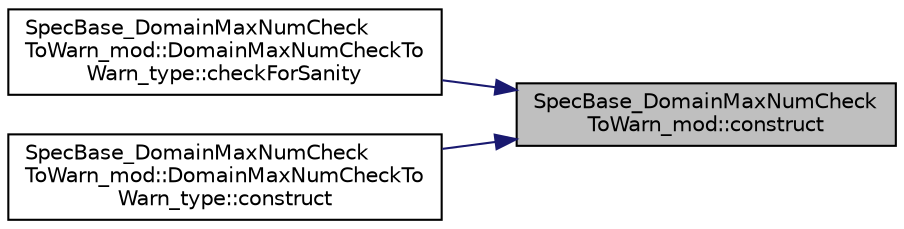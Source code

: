 digraph "SpecBase_DomainMaxNumCheckToWarn_mod::construct"
{
 // LATEX_PDF_SIZE
  edge [fontname="Helvetica",fontsize="10",labelfontname="Helvetica",labelfontsize="10"];
  node [fontname="Helvetica",fontsize="10",shape=record];
  rankdir="RL";
  Node1 [label="SpecBase_DomainMaxNumCheck\lToWarn_mod::construct",height=0.2,width=0.4,color="black", fillcolor="grey75", style="filled", fontcolor="black",tooltip=" "];
  Node1 -> Node2 [dir="back",color="midnightblue",fontsize="10",style="solid",fontname="Helvetica"];
  Node2 [label="SpecBase_DomainMaxNumCheck\lToWarn_mod::DomainMaxNumCheckTo\lWarn_type::checkForSanity",height=0.2,width=0.4,color="black", fillcolor="white", style="filled",URL="$structSpecBase__DomainMaxNumCheckToWarn__mod_1_1DomainMaxNumCheckToWarn__type.html#a1d13282274a1f323f51dd8fa5e76fb6a",tooltip=" "];
  Node1 -> Node3 [dir="back",color="midnightblue",fontsize="10",style="solid",fontname="Helvetica"];
  Node3 [label="SpecBase_DomainMaxNumCheck\lToWarn_mod::DomainMaxNumCheckTo\lWarn_type::construct",height=0.2,width=0.4,color="black", fillcolor="white", style="filled",URL="$structSpecBase__DomainMaxNumCheckToWarn__mod_1_1DomainMaxNumCheckToWarn__type.html#aa53339a2851f7336ae62d8ab8a316254",tooltip=" "];
}
